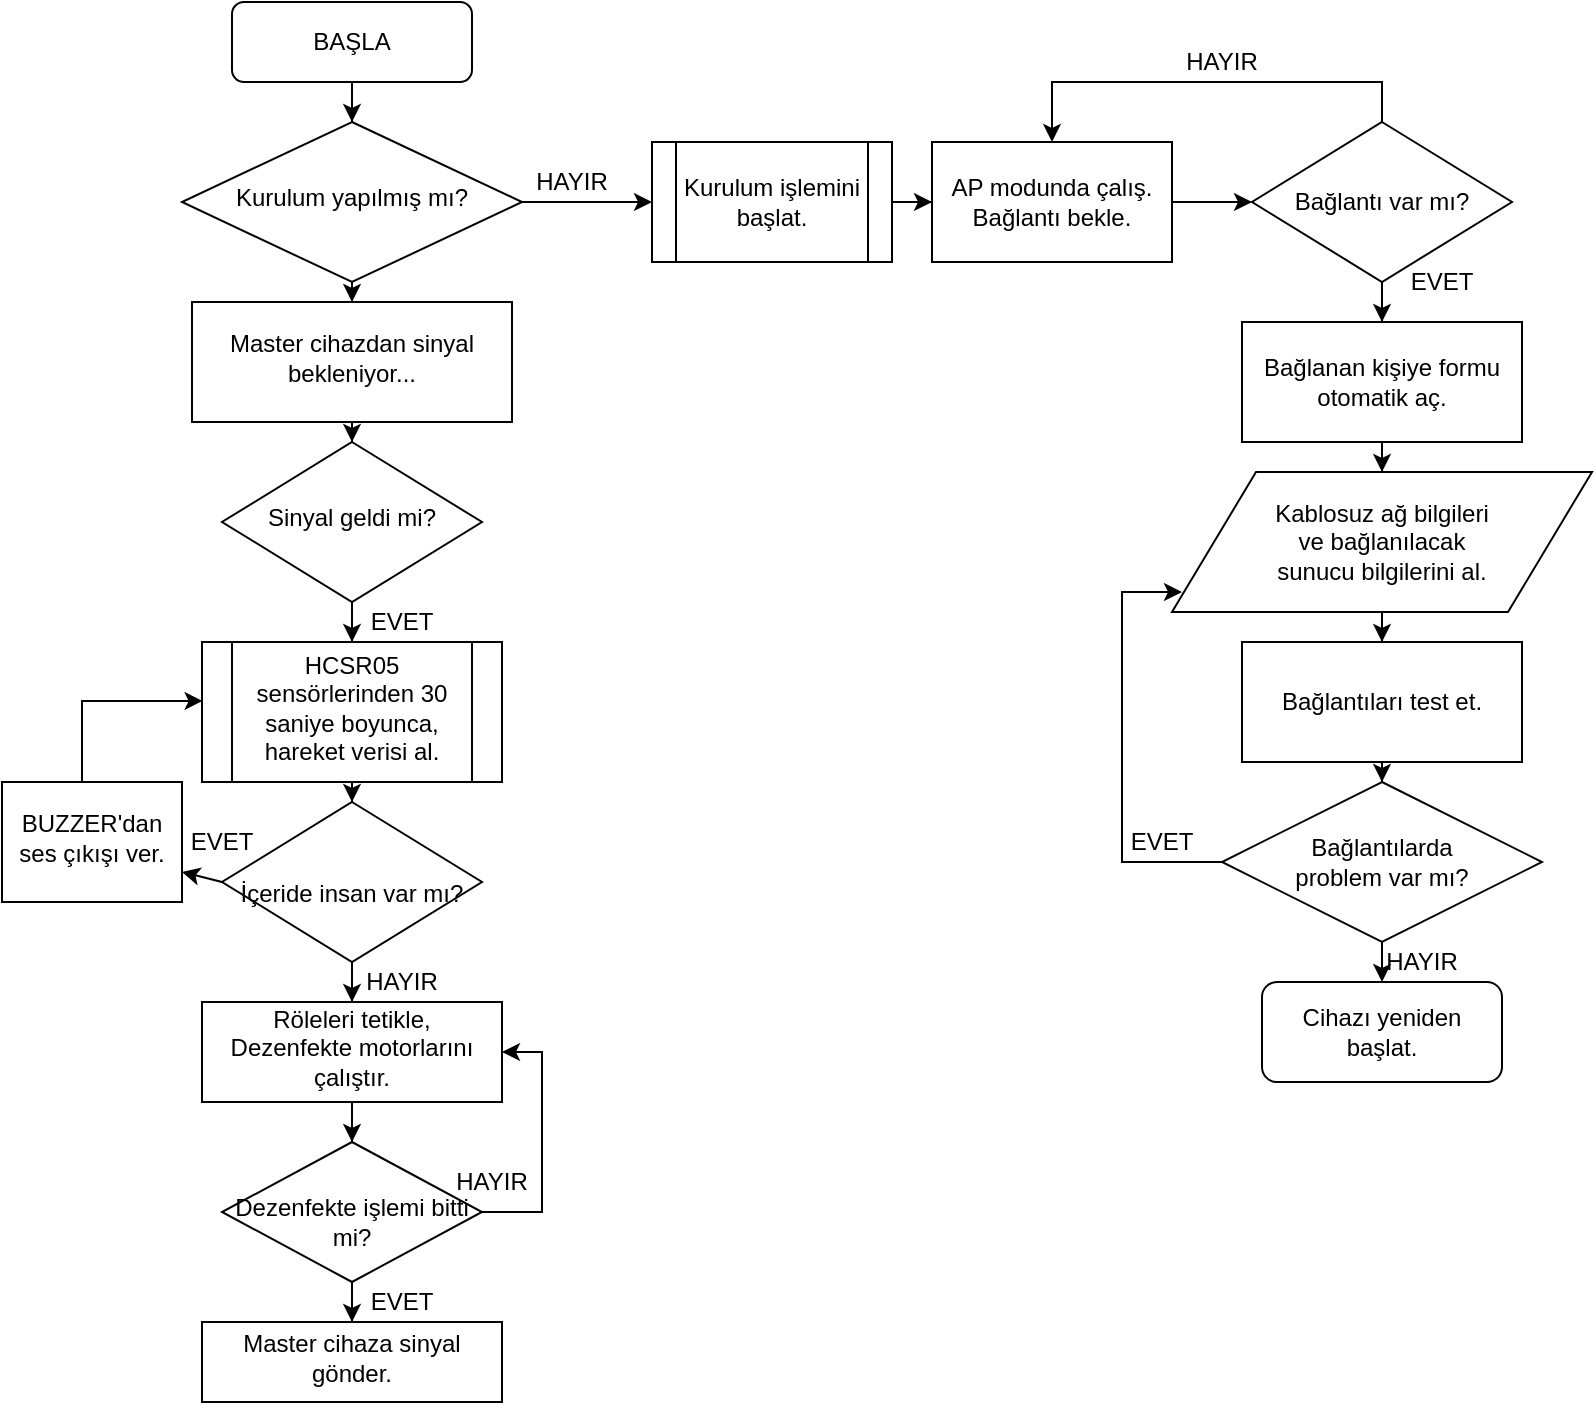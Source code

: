 <mxfile version="14.2.9" type="github">
  <diagram id="C5RBs43oDa-KdzZeNtuy" name="Page-1">
    <mxGraphModel dx="918" dy="448" grid="1" gridSize="10" guides="1" tooltips="1" connect="1" arrows="1" fold="1" page="1" pageScale="1" pageWidth="827" pageHeight="1169" math="0" shadow="0">
      <root>
        <mxCell id="WIyWlLk6GJQsqaUBKTNV-0" />
        <mxCell id="WIyWlLk6GJQsqaUBKTNV-1" parent="WIyWlLk6GJQsqaUBKTNV-0" />
        <mxCell id="k8J-BfT9J23FdX3bnyfp-30" style="edgeStyle=orthogonalEdgeStyle;rounded=0;orthogonalLoop=1;jettySize=auto;html=1;entryX=0.5;entryY=0;entryDx=0;entryDy=0;" edge="1" parent="WIyWlLk6GJQsqaUBKTNV-1" source="k8J-BfT9J23FdX3bnyfp-0" target="k8J-BfT9J23FdX3bnyfp-8">
          <mxGeometry relative="1" as="geometry" />
        </mxCell>
        <mxCell id="k8J-BfT9J23FdX3bnyfp-0" value="&lt;div&gt;BAŞLA&lt;/div&gt;" style="rounded=1;whiteSpace=wrap;html=1;" vertex="1" parent="WIyWlLk6GJQsqaUBKTNV-1">
          <mxGeometry x="245" y="50" width="120" height="40" as="geometry" />
        </mxCell>
        <mxCell id="k8J-BfT9J23FdX3bnyfp-7" style="edgeStyle=orthogonalEdgeStyle;rounded=0;orthogonalLoop=1;jettySize=auto;html=1;entryX=0;entryY=0.5;entryDx=0;entryDy=0;" edge="1" parent="WIyWlLk6GJQsqaUBKTNV-1" source="k8J-BfT9J23FdX3bnyfp-8" target="k8J-BfT9J23FdX3bnyfp-11">
          <mxGeometry relative="1" as="geometry" />
        </mxCell>
        <mxCell id="k8J-BfT9J23FdX3bnyfp-33" value="" style="edgeStyle=orthogonalEdgeStyle;rounded=0;orthogonalLoop=1;jettySize=auto;html=1;" edge="1" parent="WIyWlLk6GJQsqaUBKTNV-1" source="k8J-BfT9J23FdX3bnyfp-8" target="k8J-BfT9J23FdX3bnyfp-32">
          <mxGeometry relative="1" as="geometry" />
        </mxCell>
        <mxCell id="k8J-BfT9J23FdX3bnyfp-8" value="Kurulum yapılmış mı?" style="rhombus;whiteSpace=wrap;html=1;shadow=0;fontFamily=Helvetica;fontSize=12;align=center;strokeWidth=1;spacing=6;spacingTop=-4;" vertex="1" parent="WIyWlLk6GJQsqaUBKTNV-1">
          <mxGeometry x="220" y="110" width="170" height="80" as="geometry" />
        </mxCell>
        <mxCell id="k8J-BfT9J23FdX3bnyfp-9" value="&lt;div&gt;HAYIR&lt;/div&gt;" style="text;html=1;strokeColor=none;fillColor=none;align=center;verticalAlign=middle;whiteSpace=wrap;rounded=0;" vertex="1" parent="WIyWlLk6GJQsqaUBKTNV-1">
          <mxGeometry x="395" y="130" width="40" height="20" as="geometry" />
        </mxCell>
        <mxCell id="k8J-BfT9J23FdX3bnyfp-10" style="edgeStyle=orthogonalEdgeStyle;rounded=0;orthogonalLoop=1;jettySize=auto;html=1;" edge="1" parent="WIyWlLk6GJQsqaUBKTNV-1" source="k8J-BfT9J23FdX3bnyfp-11" target="k8J-BfT9J23FdX3bnyfp-13">
          <mxGeometry relative="1" as="geometry">
            <mxPoint x="625" y="150" as="targetPoint" />
          </mxGeometry>
        </mxCell>
        <mxCell id="k8J-BfT9J23FdX3bnyfp-11" value="Kurulum işlemini başlat." style="shape=process;whiteSpace=wrap;html=1;backgroundOutline=1;" vertex="1" parent="WIyWlLk6GJQsqaUBKTNV-1">
          <mxGeometry x="455" y="120" width="120" height="60" as="geometry" />
        </mxCell>
        <mxCell id="k8J-BfT9J23FdX3bnyfp-12" style="edgeStyle=orthogonalEdgeStyle;rounded=0;orthogonalLoop=1;jettySize=auto;html=1;" edge="1" parent="WIyWlLk6GJQsqaUBKTNV-1" source="k8J-BfT9J23FdX3bnyfp-13" target="k8J-BfT9J23FdX3bnyfp-16">
          <mxGeometry relative="1" as="geometry" />
        </mxCell>
        <mxCell id="k8J-BfT9J23FdX3bnyfp-13" value="AP modunda çalış.&lt;br&gt;&lt;div&gt;Bağlantı bekle.&lt;/div&gt;" style="rounded=0;whiteSpace=wrap;html=1;" vertex="1" parent="WIyWlLk6GJQsqaUBKTNV-1">
          <mxGeometry x="595" y="120" width="120" height="60" as="geometry" />
        </mxCell>
        <mxCell id="k8J-BfT9J23FdX3bnyfp-14" style="edgeStyle=orthogonalEdgeStyle;rounded=0;orthogonalLoop=1;jettySize=auto;html=1;entryX=0.5;entryY=0;entryDx=0;entryDy=0;" edge="1" parent="WIyWlLk6GJQsqaUBKTNV-1" source="k8J-BfT9J23FdX3bnyfp-16" target="k8J-BfT9J23FdX3bnyfp-13">
          <mxGeometry relative="1" as="geometry">
            <mxPoint x="820" y="30" as="targetPoint" />
            <Array as="points">
              <mxPoint x="820" y="90" />
              <mxPoint x="655" y="90" />
            </Array>
          </mxGeometry>
        </mxCell>
        <mxCell id="k8J-BfT9J23FdX3bnyfp-15" style="edgeStyle=orthogonalEdgeStyle;rounded=0;orthogonalLoop=1;jettySize=auto;html=1;entryX=0.5;entryY=0;entryDx=0;entryDy=0;" edge="1" parent="WIyWlLk6GJQsqaUBKTNV-1" source="k8J-BfT9J23FdX3bnyfp-16" target="k8J-BfT9J23FdX3bnyfp-19">
          <mxGeometry relative="1" as="geometry" />
        </mxCell>
        <mxCell id="k8J-BfT9J23FdX3bnyfp-16" value="Bağlantı var mı?" style="rhombus;whiteSpace=wrap;html=1;" vertex="1" parent="WIyWlLk6GJQsqaUBKTNV-1">
          <mxGeometry x="755" y="110" width="130" height="80" as="geometry" />
        </mxCell>
        <mxCell id="k8J-BfT9J23FdX3bnyfp-17" value="&lt;div&gt;HAYIR&lt;/div&gt;" style="text;html=1;strokeColor=none;fillColor=none;align=center;verticalAlign=middle;whiteSpace=wrap;rounded=0;" vertex="1" parent="WIyWlLk6GJQsqaUBKTNV-1">
          <mxGeometry x="720" y="70" width="40" height="20" as="geometry" />
        </mxCell>
        <mxCell id="k8J-BfT9J23FdX3bnyfp-18" value="" style="edgeStyle=orthogonalEdgeStyle;rounded=0;orthogonalLoop=1;jettySize=auto;html=1;" edge="1" parent="WIyWlLk6GJQsqaUBKTNV-1" source="k8J-BfT9J23FdX3bnyfp-19" target="k8J-BfT9J23FdX3bnyfp-21">
          <mxGeometry relative="1" as="geometry" />
        </mxCell>
        <mxCell id="k8J-BfT9J23FdX3bnyfp-19" value="&lt;div&gt;Bağlanan kişiye formu otomatik aç.&lt;/div&gt;" style="rounded=0;whiteSpace=wrap;html=1;" vertex="1" parent="WIyWlLk6GJQsqaUBKTNV-1">
          <mxGeometry x="750" y="210" width="140" height="60" as="geometry" />
        </mxCell>
        <mxCell id="k8J-BfT9J23FdX3bnyfp-20" value="" style="edgeStyle=orthogonalEdgeStyle;rounded=0;orthogonalLoop=1;jettySize=auto;html=1;" edge="1" parent="WIyWlLk6GJQsqaUBKTNV-1" source="k8J-BfT9J23FdX3bnyfp-21" target="k8J-BfT9J23FdX3bnyfp-23">
          <mxGeometry relative="1" as="geometry" />
        </mxCell>
        <mxCell id="k8J-BfT9J23FdX3bnyfp-21" value="&lt;div&gt;Kablosuz ağ bilgileri&lt;/div&gt;&lt;div&gt;ve bağlanılacak&lt;/div&gt;&lt;div&gt;sunucu bilgilerini al.&lt;/div&gt;" style="shape=parallelogram;whiteSpace=wrap;html=1;boundedLbl=1;rounded=0;" vertex="1" parent="WIyWlLk6GJQsqaUBKTNV-1">
          <mxGeometry x="715" y="285" width="210" height="70" as="geometry" />
        </mxCell>
        <mxCell id="k8J-BfT9J23FdX3bnyfp-22" value="" style="edgeStyle=orthogonalEdgeStyle;rounded=0;orthogonalLoop=1;jettySize=auto;html=1;" edge="1" parent="WIyWlLk6GJQsqaUBKTNV-1" source="k8J-BfT9J23FdX3bnyfp-23" target="k8J-BfT9J23FdX3bnyfp-26">
          <mxGeometry relative="1" as="geometry" />
        </mxCell>
        <mxCell id="k8J-BfT9J23FdX3bnyfp-23" value="Bağlantıları test et." style="whiteSpace=wrap;html=1;rounded=0;" vertex="1" parent="WIyWlLk6GJQsqaUBKTNV-1">
          <mxGeometry x="750" y="370" width="140" height="60" as="geometry" />
        </mxCell>
        <mxCell id="k8J-BfT9J23FdX3bnyfp-24" style="edgeStyle=orthogonalEdgeStyle;rounded=0;orthogonalLoop=1;jettySize=auto;html=1;" edge="1" parent="WIyWlLk6GJQsqaUBKTNV-1" source="k8J-BfT9J23FdX3bnyfp-26">
          <mxGeometry relative="1" as="geometry">
            <mxPoint x="720" y="345" as="targetPoint" />
            <Array as="points">
              <mxPoint x="690" y="480" />
              <mxPoint x="690" y="345" />
            </Array>
          </mxGeometry>
        </mxCell>
        <mxCell id="k8J-BfT9J23FdX3bnyfp-25" style="edgeStyle=orthogonalEdgeStyle;rounded=0;orthogonalLoop=1;jettySize=auto;html=1;entryX=0.5;entryY=0;entryDx=0;entryDy=0;" edge="1" parent="WIyWlLk6GJQsqaUBKTNV-1" source="k8J-BfT9J23FdX3bnyfp-26">
          <mxGeometry relative="1" as="geometry">
            <mxPoint x="820" y="540.0" as="targetPoint" />
          </mxGeometry>
        </mxCell>
        <mxCell id="k8J-BfT9J23FdX3bnyfp-26" value="&lt;div&gt;Bağlantılarda&lt;/div&gt;&lt;div&gt;problem var mı?&lt;/div&gt;" style="rhombus;whiteSpace=wrap;html=1;rounded=0;" vertex="1" parent="WIyWlLk6GJQsqaUBKTNV-1">
          <mxGeometry x="740" y="440" width="160" height="80" as="geometry" />
        </mxCell>
        <mxCell id="k8J-BfT9J23FdX3bnyfp-27" value="EVET" style="text;html=1;strokeColor=none;fillColor=none;align=center;verticalAlign=middle;whiteSpace=wrap;rounded=0;" vertex="1" parent="WIyWlLk6GJQsqaUBKTNV-1">
          <mxGeometry x="690" y="460" width="40" height="20" as="geometry" />
        </mxCell>
        <mxCell id="k8J-BfT9J23FdX3bnyfp-28" value="&lt;div&gt;EVET&lt;/div&gt;" style="text;html=1;strokeColor=none;fillColor=none;align=center;verticalAlign=middle;whiteSpace=wrap;rounded=0;" vertex="1" parent="WIyWlLk6GJQsqaUBKTNV-1">
          <mxGeometry x="830" y="180" width="40" height="20" as="geometry" />
        </mxCell>
        <mxCell id="k8J-BfT9J23FdX3bnyfp-29" value="&lt;div&gt;HAYIR&lt;/div&gt;" style="text;html=1;strokeColor=none;fillColor=none;align=center;verticalAlign=middle;whiteSpace=wrap;rounded=0;" vertex="1" parent="WIyWlLk6GJQsqaUBKTNV-1">
          <mxGeometry x="820" y="520" width="40" height="20" as="geometry" />
        </mxCell>
        <mxCell id="k8J-BfT9J23FdX3bnyfp-31" value="&lt;div&gt;Cihazı yeniden başlat.&lt;/div&gt;" style="rounded=1;whiteSpace=wrap;html=1;" vertex="1" parent="WIyWlLk6GJQsqaUBKTNV-1">
          <mxGeometry x="760" y="540" width="120" height="50" as="geometry" />
        </mxCell>
        <mxCell id="k8J-BfT9J23FdX3bnyfp-37" value="" style="edgeStyle=orthogonalEdgeStyle;rounded=0;orthogonalLoop=1;jettySize=auto;html=1;" edge="1" parent="WIyWlLk6GJQsqaUBKTNV-1" source="k8J-BfT9J23FdX3bnyfp-32" target="k8J-BfT9J23FdX3bnyfp-36">
          <mxGeometry relative="1" as="geometry" />
        </mxCell>
        <mxCell id="k8J-BfT9J23FdX3bnyfp-32" value="&lt;div&gt;Master cihazdan sinyal bekleniyor...&lt;/div&gt;" style="whiteSpace=wrap;html=1;shadow=0;strokeWidth=1;spacing=6;spacingTop=-4;" vertex="1" parent="WIyWlLk6GJQsqaUBKTNV-1">
          <mxGeometry x="225" y="200" width="160" height="60" as="geometry" />
        </mxCell>
        <mxCell id="k8J-BfT9J23FdX3bnyfp-42" value="" style="edgeStyle=orthogonalEdgeStyle;rounded=0;orthogonalLoop=1;jettySize=auto;html=1;" edge="1" parent="WIyWlLk6GJQsqaUBKTNV-1" source="k8J-BfT9J23FdX3bnyfp-36" target="k8J-BfT9J23FdX3bnyfp-41">
          <mxGeometry relative="1" as="geometry" />
        </mxCell>
        <mxCell id="k8J-BfT9J23FdX3bnyfp-36" value="&lt;div&gt;Sinyal geldi mi?&lt;/div&gt;" style="rhombus;whiteSpace=wrap;html=1;shadow=0;strokeWidth=1;spacing=6;spacingTop=-4;" vertex="1" parent="WIyWlLk6GJQsqaUBKTNV-1">
          <mxGeometry x="240" y="270" width="130" height="80" as="geometry" />
        </mxCell>
        <mxCell id="k8J-BfT9J23FdX3bnyfp-44" value="" style="edgeStyle=orthogonalEdgeStyle;rounded=0;orthogonalLoop=1;jettySize=auto;html=1;" edge="1" parent="WIyWlLk6GJQsqaUBKTNV-1" source="k8J-BfT9J23FdX3bnyfp-41" target="k8J-BfT9J23FdX3bnyfp-43">
          <mxGeometry relative="1" as="geometry" />
        </mxCell>
        <mxCell id="k8J-BfT9J23FdX3bnyfp-41" value="HCSR05 sensörlerinden 30 saniye boyunca, hareket verisi al." style="shape=process;whiteSpace=wrap;html=1;backgroundOutline=1;shadow=0;strokeWidth=1;spacing=6;spacingTop=-4;" vertex="1" parent="WIyWlLk6GJQsqaUBKTNV-1">
          <mxGeometry x="230" y="370" width="150" height="70" as="geometry" />
        </mxCell>
        <mxCell id="k8J-BfT9J23FdX3bnyfp-58" value="" style="edgeStyle=orthogonalEdgeStyle;rounded=0;orthogonalLoop=1;jettySize=auto;html=1;" edge="1" parent="WIyWlLk6GJQsqaUBKTNV-1" source="k8J-BfT9J23FdX3bnyfp-43" target="k8J-BfT9J23FdX3bnyfp-57">
          <mxGeometry relative="1" as="geometry" />
        </mxCell>
        <mxCell id="k8J-BfT9J23FdX3bnyfp-43" value="&lt;div&gt;&lt;br&gt;&lt;/div&gt;&lt;div&gt;İçeride insan var mı?&lt;/div&gt;" style="rhombus;whiteSpace=wrap;html=1;shadow=0;strokeWidth=1;spacing=6;spacingTop=-4;" vertex="1" parent="WIyWlLk6GJQsqaUBKTNV-1">
          <mxGeometry x="240" y="450" width="130" height="80" as="geometry" />
        </mxCell>
        <mxCell id="k8J-BfT9J23FdX3bnyfp-47" value="EVET" style="text;html=1;strokeColor=none;fillColor=none;align=center;verticalAlign=middle;whiteSpace=wrap;rounded=0;" vertex="1" parent="WIyWlLk6GJQsqaUBKTNV-1">
          <mxGeometry x="220" y="460" width="40" height="20" as="geometry" />
        </mxCell>
        <mxCell id="k8J-BfT9J23FdX3bnyfp-48" value="EVET" style="text;html=1;strokeColor=none;fillColor=none;align=center;verticalAlign=middle;whiteSpace=wrap;rounded=0;" vertex="1" parent="WIyWlLk6GJQsqaUBKTNV-1">
          <mxGeometry x="310" y="350" width="40" height="20" as="geometry" />
        </mxCell>
        <mxCell id="k8J-BfT9J23FdX3bnyfp-53" style="edgeStyle=orthogonalEdgeStyle;rounded=0;orthogonalLoop=1;jettySize=auto;html=1;entryX=0.002;entryY=0.421;entryDx=0;entryDy=0;entryPerimeter=0;" edge="1" parent="WIyWlLk6GJQsqaUBKTNV-1" source="k8J-BfT9J23FdX3bnyfp-51" target="k8J-BfT9J23FdX3bnyfp-41">
          <mxGeometry relative="1" as="geometry">
            <Array as="points">
              <mxPoint x="170" y="400" />
            </Array>
          </mxGeometry>
        </mxCell>
        <mxCell id="k8J-BfT9J23FdX3bnyfp-51" value="BUZZER&#39;dan ses çıkışı ver." style="whiteSpace=wrap;html=1;shadow=0;strokeWidth=1;spacing=6;spacingTop=-4;" vertex="1" parent="WIyWlLk6GJQsqaUBKTNV-1">
          <mxGeometry x="130" y="440" width="90" height="60" as="geometry" />
        </mxCell>
        <mxCell id="k8J-BfT9J23FdX3bnyfp-56" value="" style="endArrow=classic;html=1;entryX=1;entryY=0.75;entryDx=0;entryDy=0;exitX=0;exitY=0.5;exitDx=0;exitDy=0;" edge="1" parent="WIyWlLk6GJQsqaUBKTNV-1" source="k8J-BfT9J23FdX3bnyfp-43" target="k8J-BfT9J23FdX3bnyfp-51">
          <mxGeometry width="50" height="50" relative="1" as="geometry">
            <mxPoint x="390" y="540" as="sourcePoint" />
            <mxPoint x="440" y="490" as="targetPoint" />
          </mxGeometry>
        </mxCell>
        <mxCell id="k8J-BfT9J23FdX3bnyfp-61" value="" style="edgeStyle=orthogonalEdgeStyle;rounded=0;orthogonalLoop=1;jettySize=auto;html=1;" edge="1" parent="WIyWlLk6GJQsqaUBKTNV-1" source="k8J-BfT9J23FdX3bnyfp-57" target="k8J-BfT9J23FdX3bnyfp-60">
          <mxGeometry relative="1" as="geometry" />
        </mxCell>
        <mxCell id="k8J-BfT9J23FdX3bnyfp-57" value="&lt;div&gt;Röleleri tetikle,&lt;/div&gt;&lt;div&gt;Dezenfekte motorlarını çalıştır.&lt;br&gt;&lt;/div&gt;" style="whiteSpace=wrap;html=1;shadow=0;strokeWidth=1;spacing=6;spacingTop=-4;" vertex="1" parent="WIyWlLk6GJQsqaUBKTNV-1">
          <mxGeometry x="230" y="550" width="150" height="50" as="geometry" />
        </mxCell>
        <mxCell id="k8J-BfT9J23FdX3bnyfp-59" value="&lt;div&gt;HAYIR&lt;/div&gt;" style="text;html=1;strokeColor=none;fillColor=none;align=center;verticalAlign=middle;whiteSpace=wrap;rounded=0;" vertex="1" parent="WIyWlLk6GJQsqaUBKTNV-1">
          <mxGeometry x="310" y="530" width="40" height="20" as="geometry" />
        </mxCell>
        <mxCell id="k8J-BfT9J23FdX3bnyfp-62" style="edgeStyle=orthogonalEdgeStyle;rounded=0;orthogonalLoop=1;jettySize=auto;html=1;entryX=1;entryY=0.5;entryDx=0;entryDy=0;" edge="1" parent="WIyWlLk6GJQsqaUBKTNV-1" source="k8J-BfT9J23FdX3bnyfp-60" target="k8J-BfT9J23FdX3bnyfp-57">
          <mxGeometry relative="1" as="geometry">
            <Array as="points">
              <mxPoint x="305" y="655" />
              <mxPoint x="400" y="655" />
              <mxPoint x="400" y="575" />
            </Array>
          </mxGeometry>
        </mxCell>
        <mxCell id="k8J-BfT9J23FdX3bnyfp-65" value="" style="edgeStyle=orthogonalEdgeStyle;rounded=0;orthogonalLoop=1;jettySize=auto;html=1;" edge="1" parent="WIyWlLk6GJQsqaUBKTNV-1" source="k8J-BfT9J23FdX3bnyfp-60" target="k8J-BfT9J23FdX3bnyfp-64">
          <mxGeometry relative="1" as="geometry" />
        </mxCell>
        <mxCell id="k8J-BfT9J23FdX3bnyfp-60" value="&lt;div&gt;&lt;br&gt;&lt;/div&gt;&lt;div&gt;Dezenfekte işlemi bitti mi?&lt;/div&gt;" style="rhombus;whiteSpace=wrap;html=1;shadow=0;strokeWidth=1;spacing=6;spacingTop=-4;" vertex="1" parent="WIyWlLk6GJQsqaUBKTNV-1">
          <mxGeometry x="240" y="620" width="130" height="70" as="geometry" />
        </mxCell>
        <mxCell id="k8J-BfT9J23FdX3bnyfp-63" value="&lt;div&gt;HAYIR&lt;/div&gt;" style="text;html=1;strokeColor=none;fillColor=none;align=center;verticalAlign=middle;whiteSpace=wrap;rounded=0;" vertex="1" parent="WIyWlLk6GJQsqaUBKTNV-1">
          <mxGeometry x="355" y="630" width="40" height="20" as="geometry" />
        </mxCell>
        <mxCell id="k8J-BfT9J23FdX3bnyfp-64" value="Master cihaza sinyal gönder." style="whiteSpace=wrap;html=1;shadow=0;strokeWidth=1;spacing=6;spacingTop=-4;" vertex="1" parent="WIyWlLk6GJQsqaUBKTNV-1">
          <mxGeometry x="230" y="710" width="150" height="40" as="geometry" />
        </mxCell>
        <mxCell id="k8J-BfT9J23FdX3bnyfp-66" value="EVET" style="text;html=1;strokeColor=none;fillColor=none;align=center;verticalAlign=middle;whiteSpace=wrap;rounded=0;" vertex="1" parent="WIyWlLk6GJQsqaUBKTNV-1">
          <mxGeometry x="310" y="690" width="40" height="20" as="geometry" />
        </mxCell>
      </root>
    </mxGraphModel>
  </diagram>
</mxfile>

